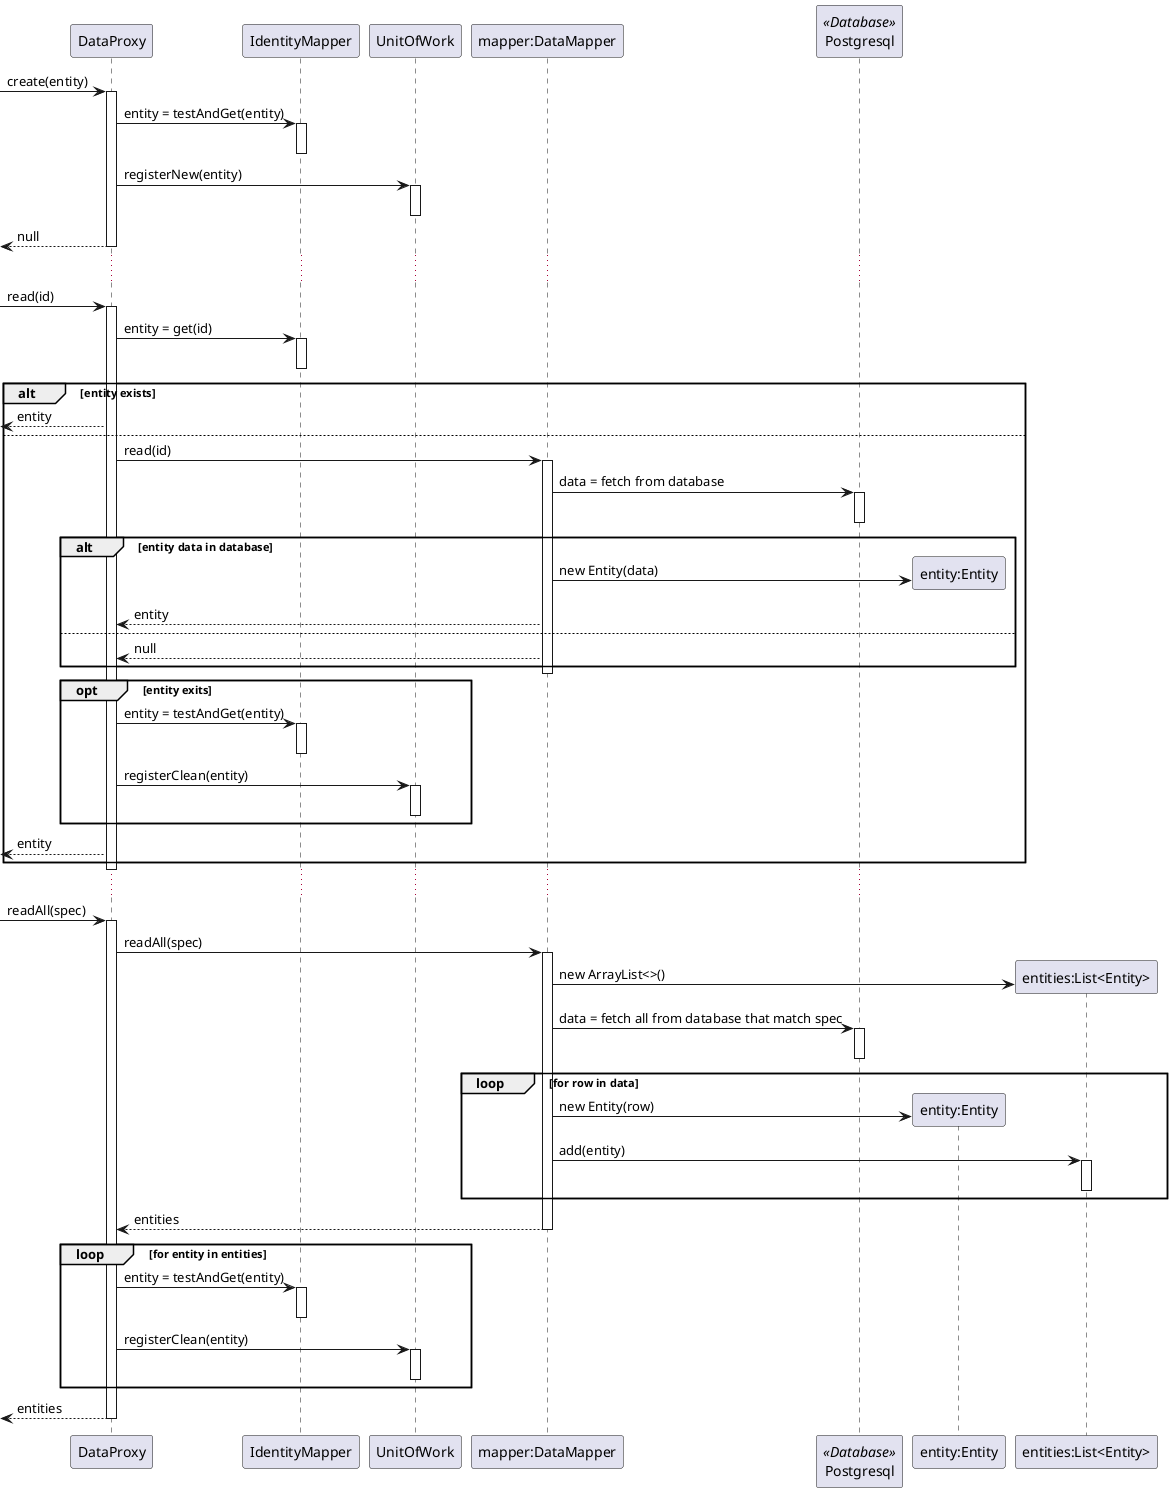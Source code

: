 @startuml  data mapper proxy

participant "DataProxy" as dp
participant "IdentityMapper" as idmap
participant "UnitOfWork" as uow
participant "mapper:DataMapper" as dm
participant "Postgresql" as db << Database >>
participant "entity:Entity" as ent
participant "entities:List<Entity>" as ents

[-> dp: create(entity)
activate dp
dp -> idmap: entity = testAndGet(entity)
activate idmap
deactivate idmap
dp -> uow: registerNew(entity)
activate uow
deactivate uow
[<-- dp: null
deactivate dp

...

[-> dp: read(id)
activate dp
dp -> idmap: entity = get(id)
activate idmap
deactivate idmap
alt entity exists
  [<-- dp: entity
else
  dp -> dm: read(id)
  activate dm
  dm -> db: data = fetch from database
  activate db
  deactivate db
  alt entity data in database
    dm -> ent **: new Entity(data)
    dm --> dp: entity
  else
    dm --> dp: null
  end
  deactivate dm
  opt entity exits
    dp -> idmap: entity = testAndGet(entity)
    activate idmap
    deactivate idmap
    dp -> uow: registerClean(entity)
    activate uow
    deactivate uow
  end
  [<-- dp: entity
end
deactivate dp

...

[-> dp: readAll(spec)
activate dp
dp -> dm: readAll(spec)
activate dm
dm -> ents **: new ArrayList<>()
dm -> db: data = fetch all from database that match spec
activate db
deactivate db
loop for row in data
  dm -> ent **: new Entity(row)
  dm -> ents: add(entity)
  activate ents
  deactivate ents
end
dm --> dp: entities
deactivate dm
loop for entity in entities
  dp -> idmap: entity = testAndGet(entity)
  activate idmap
  deactivate idmap
  dp -> uow: registerClean(entity)
  activate uow
  deactivate uow
end
[<-- dp: entities
deactivate dp

@enduml